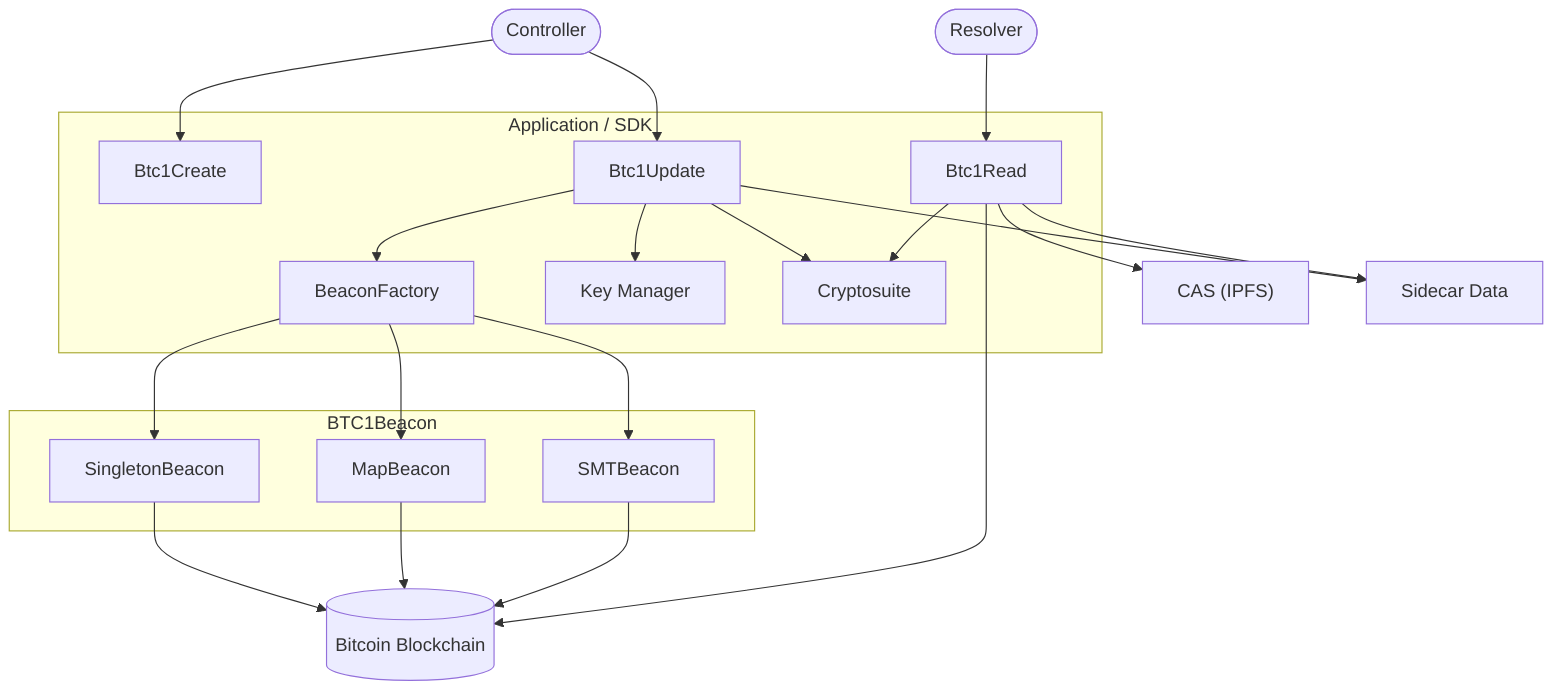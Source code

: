 flowchart TB
  Controller([Controller])
  Resolver([Resolver])

  subgraph SDK["Application / SDK"]
    Create[Btc1Create]
    Read[Btc1Read]
    Update[Btc1Update]
    Factory[BeaconFactory]
    KMS[Key Manager]
    Crypto[Cryptosuite]
  end

  subgraph BTC1Beacon
    SingletonBeacon
    MapBeacon
    SMTBeacon
  end

  BTC[(Bitcoin Blockchain)]
  CAS["CAS (IPFS)"]
  Sidecar[Sidecar Data]

  Controller --> Create
  Controller --> Update
  Update --> KMS
  Update --> Crypto
  Update --> Factory
  Factory --> SingletonBeacon
  Factory --> MapBeacon
  Factory --> SMTBeacon
  Update --> Sidecar

  SingletonBeacon --> BTC
  MapBeacon --> BTC
  SMTBeacon --> BTC

  Resolver --> Read
  Read --> BTC
  Read --> CAS
  Read --> Sidecar
  Read --> Crypto